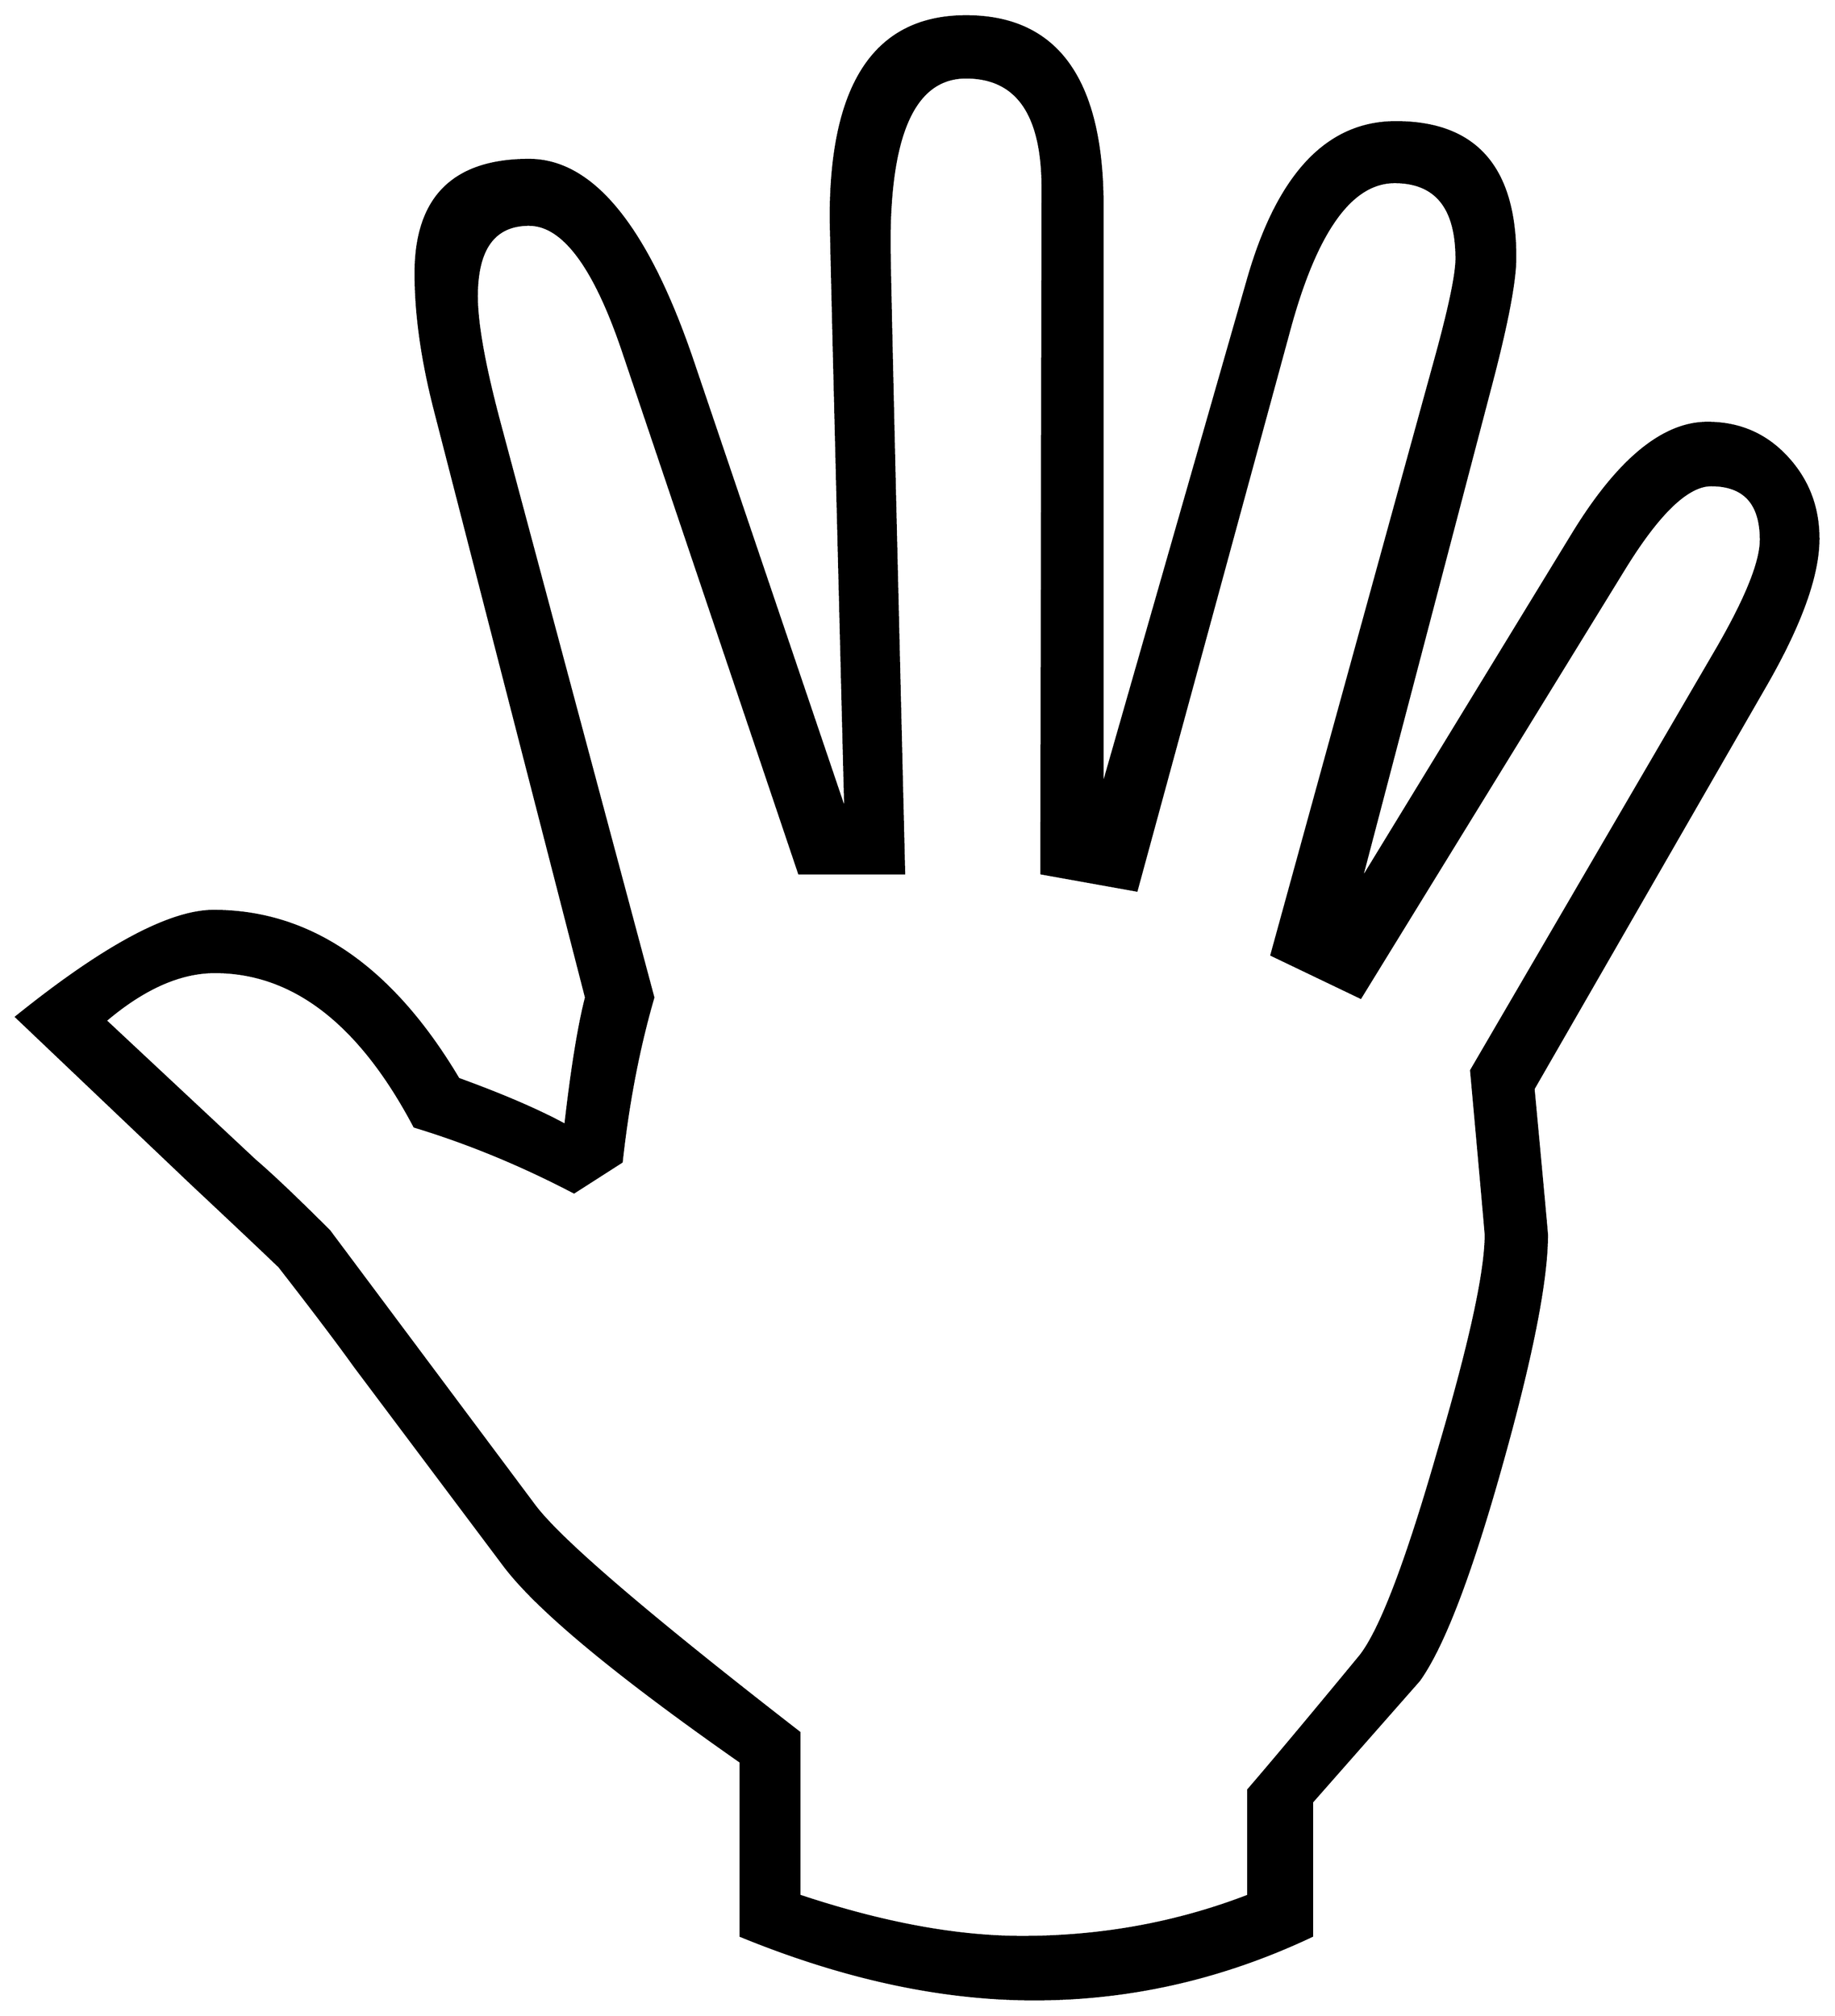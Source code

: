 


\begin{tikzpicture}[y=0.80pt, x=0.80pt, yscale=-1.0, xscale=1.0, inner sep=0pt, outer sep=0pt]
\begin{scope}[shift={(100.0,1913.0)},nonzero rule]
  \path[draw=.,fill=.,line width=1.600pt] (1652.0,-1175.0) ..
    controls (1652.0,-1145.0) and (1637.667,-1105.0) ..
    (1609.0,-1055.0) -- (1418.0,-723.0) .. controls
    (1425.333,-644.333) and (1429.0,-604.333) .. (1429.0,-603.0) ..
    controls (1429.0,-565.667) and (1416.667,-503.0) ..
    (1392.0,-415.0) .. controls (1366.667,-324.333) and
    (1344.0,-265.0) .. (1324.0,-237.0) .. controls
    (1324.0,-237.0) and (1294.667,-203.667) .. (1236.0,-137.0) --
    (1236.0,-27.0) .. controls (1162.667,7.667) and (1086.667,25.0) ..
    (1008.0,25.0) .. controls (932.0,25.0) and (851.667,7.667) ..
    (767.0,-27.0) -- (767.0,-170.0) .. controls (665.0,-241.333)
    and (600.333,-295.0) .. (573.0,-331.0) -- (450.0,-495.0) ..
    controls (436.667,-513.667) and (416.0,-541.0) .. (388.0,-577.0)
    .. controls (372.0,-592.333) and (348.0,-615.0) ..
    (316.0,-645.0) -- (172.0,-782.0) .. controls (244.0,-840.0)
    and (298.0,-869.0) .. (334.0,-869.0) .. controls
    (413.333,-869.0) and (480.333,-823.0) .. (535.0,-731.0) ..
    controls (571.667,-717.667) and (601.0,-705.0) .. (623.0,-693.0)
    .. controls (628.333,-739.667) and (634.0,-774.667) ..
    (640.0,-798.0) -- (516.0,-1280.0) .. controls
    (505.333,-1321.333) and (500.0,-1359.0) .. (500.0,-1393.0) ..
    controls (500.0,-1455.0) and (531.0,-1486.0) ..
    (593.0,-1486.0) .. controls (645.0,-1486.0) and
    (689.667,-1431.333) .. (727.0,-1322.0) -- (853.0,-950.0) ..
    controls (845.0,-1268.0) and (841.0,-1431.0) ..
    (841.0,-1439.0) .. controls (841.0,-1549.0) and
    (878.0,-1604.0) .. (952.0,-1604.0) .. controls
    (1026.667,-1604.0) and (1064.0,-1552.0) .. (1064.0,-1448.0) --
    (1064.0,-970.0) -- (1184.0,-1389.0) .. controls
    (1208.667,-1474.333) and (1249.0,-1517.0) .. (1305.0,-1517.0) ..
    controls (1370.333,-1517.0) and (1403.0,-1480.0) ..
    (1403.0,-1406.0) .. controls (1403.0,-1386.667) and
    (1396.333,-1351.667) .. (1383.0,-1301.0) -- (1276.0,-893.0) --
    (1450.0,-1178.0) .. controls (1487.333,-1239.333) and
    (1524.333,-1270.0) .. (1561.0,-1270.0) .. controls
    (1587.0,-1270.0) and (1608.667,-1260.667) .. (1626.0,-1242.0) ..
    controls (1643.333,-1223.333) and (1652.0,-1201.0) ..
    (1652.0,-1175.0) -- cycle(1605.0,-1174.0) .. controls
    (1605.0,-1204.0) and (1591.333,-1219.0) .. (1564.0,-1219.0) ..
    controls (1544.667,-1219.0) and (1521.0,-1196.333) ..
    (1493.0,-1151.0) -- (1276.0,-798.0) -- (1203.0,-833.0) --
    (1337.0,-1320.0) .. controls (1349.0,-1363.333) and
    (1355.0,-1391.667) .. (1355.0,-1405.0) .. controls
    (1355.0,-1447.0) and (1338.0,-1468.0) .. (1304.0,-1468.0) ..
    controls (1268.0,-1468.0) and (1239.0,-1427.0) ..
    (1217.0,-1345.0) -- (1092.0,-886.0) -- (1014.0,-900.0) --
    (1015.0,-1463.0) .. controls (1015.0,-1523.667) and
    (994.0,-1554.0) .. (952.0,-1554.0) .. controls
    (910.0,-1554.0) and (889.0,-1508.667) .. (889.0,-1418.0) ..
    controls (889.0,-1400.0) and (893.0,-1227.333) ..
    (901.0,-900.0) -- (815.0,-900.0) -- (670.0,-1330.0) ..
    controls (646.667,-1398.667) and (621.0,-1433.0) ..
    (593.0,-1433.0) .. controls (564.333,-1433.0) and
    (550.0,-1413.333) .. (550.0,-1374.0) .. controls
    (550.0,-1351.333) and (556.333,-1316.333) .. (569.0,-1269.0) --
    (695.0,-798.0) .. controls (683.0,-756.667) and (674.333,-711.667)
    .. (669.0,-663.0) -- (630.0,-638.0) .. controls
    (586.667,-660.667) and (543.0,-678.667) .. (499.0,-692.0) ..
    controls (454.333,-776.667) and (399.667,-819.0) .. (335.0,-819.0)
    .. controls (306.333,-819.0) and (276.333,-805.667) ..
    (245.0,-779.0) -- (368.0,-664.0) .. controls (382.0,-652.0)
    and (402.333,-632.667) .. (429.0,-606.0) .. controls
    (429.0,-606.0) and (447.667,-581.0) .. (485.0,-531.0) --
    (597.0,-381.0) .. controls (617.667,-353.0) and (690.333,-290.667)
    .. (815.0,-194.0) -- (815.0,-60.0) .. controls (883.0,-37.333)
    and (944.0,-26.0) .. (998.0,-26.0) .. controls
    (1063.333,-26.0) and (1125.333,-37.333) .. (1184.0,-60.0) --
    (1184.0,-147.0) .. controls (1204.667,-171.0) and
    (1235.333,-207.667) .. (1276.0,-257.0) .. controls
    (1292.667,-278.333) and (1314.0,-334.333) .. (1340.0,-425.0) ..
    controls (1366.0,-513.0) and (1379.0,-572.333) ..
    (1379.0,-603.0) .. controls (1379.0,-604.333) and
    (1375.0,-649.333) .. (1367.0,-738.0) -- (1567.0,-1081.0) ..
    controls (1592.333,-1124.333) and (1605.0,-1155.333) ..
    (1605.0,-1174.0) -- cycle;
\end{scope}

\end{tikzpicture}


